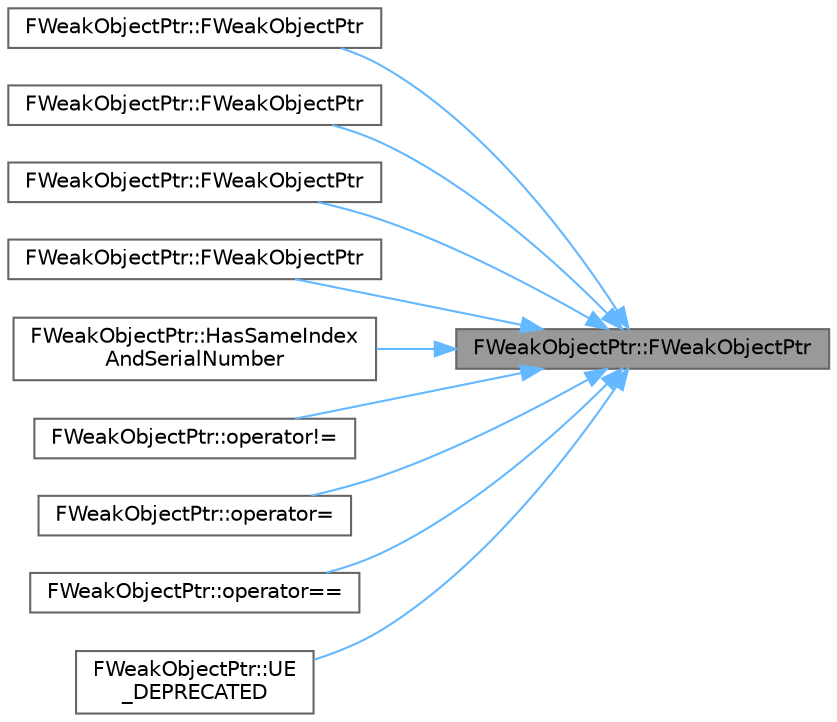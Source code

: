 digraph "FWeakObjectPtr::FWeakObjectPtr"
{
 // INTERACTIVE_SVG=YES
 // LATEX_PDF_SIZE
  bgcolor="transparent";
  edge [fontname=Helvetica,fontsize=10,labelfontname=Helvetica,labelfontsize=10];
  node [fontname=Helvetica,fontsize=10,shape=box,height=0.2,width=0.4];
  rankdir="RL";
  Node1 [id="Node000001",label="FWeakObjectPtr::FWeakObjectPtr",height=0.2,width=0.4,color="gray40", fillcolor="grey60", style="filled", fontcolor="black",tooltip=" "];
  Node1 -> Node2 [id="edge1_Node000001_Node000002",dir="back",color="steelblue1",style="solid",tooltip=" "];
  Node2 [id="Node000002",label="FWeakObjectPtr::FWeakObjectPtr",height=0.2,width=0.4,color="grey40", fillcolor="white", style="filled",URL="$d2/dbe/structFWeakObjectPtr.html#a0807154e35f44c65a4b548fb186671ba",tooltip="Construct from another weak pointer."];
  Node1 -> Node3 [id="edge2_Node000001_Node000003",dir="back",color="steelblue1",style="solid",tooltip=" "];
  Node3 [id="Node000003",label="FWeakObjectPtr::FWeakObjectPtr",height=0.2,width=0.4,color="grey40", fillcolor="white", style="filled",URL="$d2/dbe/structFWeakObjectPtr.html#a88c90e463a60a7e43e0a4846bace3b40",tooltip=" "];
  Node1 -> Node4 [id="edge3_Node000001_Node000004",dir="back",color="steelblue1",style="solid",tooltip=" "];
  Node4 [id="Node000004",label="FWeakObjectPtr::FWeakObjectPtr",height=0.2,width=0.4,color="grey40", fillcolor="white", style="filled",URL="$d2/dbe/structFWeakObjectPtr.html#abf478d2e9945b679b1a846e12b2f1f70",tooltip=" "];
  Node1 -> Node5 [id="edge4_Node000001_Node000005",dir="back",color="steelblue1",style="solid",tooltip=" "];
  Node5 [id="Node000005",label="FWeakObjectPtr::FWeakObjectPtr",height=0.2,width=0.4,color="grey40", fillcolor="white", style="filled",URL="$d2/dbe/structFWeakObjectPtr.html#a4f14a5c4488ed57596004683588851ab",tooltip=" "];
  Node1 -> Node6 [id="edge5_Node000001_Node000006",dir="back",color="steelblue1",style="solid",tooltip=" "];
  Node6 [id="Node000006",label="FWeakObjectPtr::HasSameIndex\lAndSerialNumber",height=0.2,width=0.4,color="grey40", fillcolor="white", style="filled",URL="$d2/dbe/structFWeakObjectPtr.html#a2b2f6ce4588f01df1745bbabc50504de",tooltip="Returns true if two weak pointers were originally set to the same object, even if they are now stale."];
  Node1 -> Node7 [id="edge6_Node000001_Node000007",dir="back",color="steelblue1",style="solid",tooltip=" "];
  Node7 [id="Node000007",label="FWeakObjectPtr::operator!=",height=0.2,width=0.4,color="grey40", fillcolor="white", style="filled",URL="$d2/dbe/structFWeakObjectPtr.html#ab679e731ec73be17c8ba15e91d81e9a0",tooltip="Compare weak pointers for inequality."];
  Node1 -> Node8 [id="edge7_Node000001_Node000008",dir="back",color="steelblue1",style="solid",tooltip=" "];
  Node8 [id="Node000008",label="FWeakObjectPtr::operator=",height=0.2,width=0.4,color="grey40", fillcolor="white", style="filled",URL="$d2/dbe/structFWeakObjectPtr.html#ac62373eabb114bcf3a79afca7ca4cca3",tooltip="Construct from another weak pointer."];
  Node1 -> Node9 [id="edge8_Node000001_Node000009",dir="back",color="steelblue1",style="solid",tooltip=" "];
  Node9 [id="Node000009",label="FWeakObjectPtr::operator==",height=0.2,width=0.4,color="grey40", fillcolor="white", style="filled",URL="$d2/dbe/structFWeakObjectPtr.html#a423794ef1d52dccf1e00d17ca8cbeb49",tooltip="Compare weak pointers for equality."];
  Node1 -> Node10 [id="edge9_Node000001_Node000010",dir="back",color="steelblue1",style="solid",tooltip=" "];
  Node10 [id="Node000010",label="FWeakObjectPtr::UE\l_DEPRECATED",height=0.2,width=0.4,color="grey40", fillcolor="white", style="filled",URL="$d2/dbe/structFWeakObjectPtr.html#af1de651042eaf3e981fb1cad2a2b7dd5",tooltip=" "];
}
